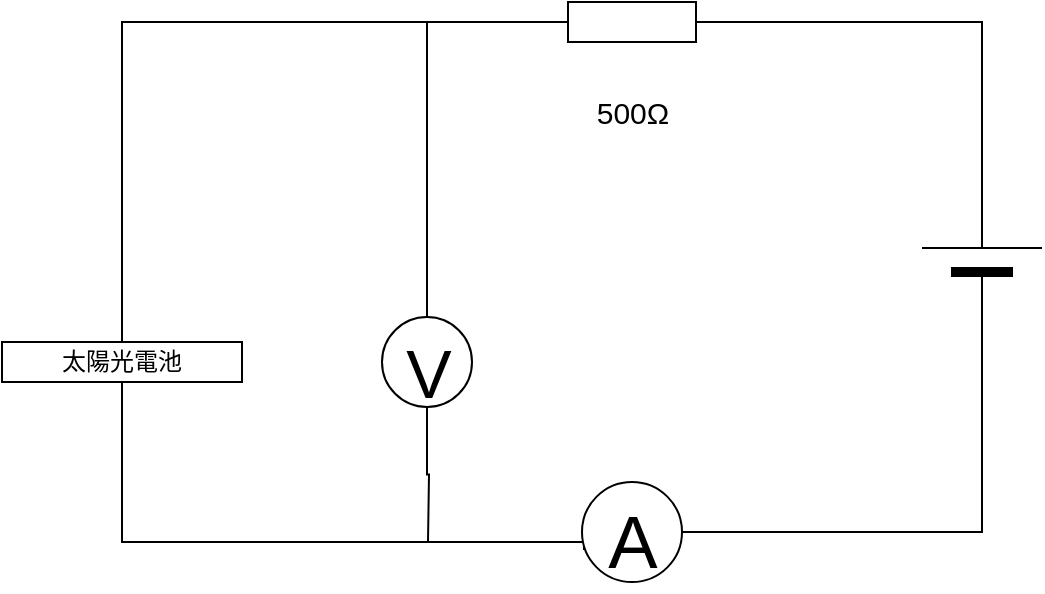 <mxfile version="15.7.4" type="github">
  <diagram id="mflet01mKcNOprLp3C8A" name="ページ1">
    <mxGraphModel dx="460" dy="814" grid="1" gridSize="10" guides="1" tooltips="1" connect="1" arrows="1" fold="1" page="1" pageScale="1" pageWidth="827" pageHeight="1169" math="0" shadow="0">
      <root>
        <mxCell id="0" />
        <mxCell id="1" parent="0" />
        <mxCell id="b01LTP_591k1olKWwIqR-4" style="edgeStyle=orthogonalEdgeStyle;rounded=0;orthogonalLoop=1;jettySize=auto;html=1;entryX=0.02;entryY=0.68;entryDx=0;entryDy=0;entryPerimeter=0;fontSize=32;endArrow=none;endFill=0;" edge="1" parent="1" source="b01LTP_591k1olKWwIqR-1" target="b01LTP_591k1olKWwIqR-3">
          <mxGeometry relative="1" as="geometry">
            <Array as="points">
              <mxPoint x="120" y="470" />
              <mxPoint x="351" y="470" />
            </Array>
          </mxGeometry>
        </mxCell>
        <mxCell id="b01LTP_591k1olKWwIqR-1" value="太陽光電池" style="rounded=0;whiteSpace=wrap;html=1;" vertex="1" parent="1">
          <mxGeometry x="60" y="370" width="120" height="20" as="geometry" />
        </mxCell>
        <mxCell id="b01LTP_591k1olKWwIqR-10" style="edgeStyle=orthogonalEdgeStyle;rounded=0;orthogonalLoop=1;jettySize=auto;html=1;fontSize=37;endArrow=none;endFill=0;" edge="1" parent="1" source="b01LTP_591k1olKWwIqR-2">
          <mxGeometry relative="1" as="geometry">
            <mxPoint x="272.5" y="210" as="targetPoint" />
          </mxGeometry>
        </mxCell>
        <mxCell id="b01LTP_591k1olKWwIqR-11" style="edgeStyle=orthogonalEdgeStyle;rounded=0;orthogonalLoop=1;jettySize=auto;html=1;fontSize=37;endArrow=none;endFill=0;" edge="1" parent="1" source="b01LTP_591k1olKWwIqR-2">
          <mxGeometry relative="1" as="geometry">
            <mxPoint x="273" y="470" as="targetPoint" />
          </mxGeometry>
        </mxCell>
        <mxCell id="b01LTP_591k1olKWwIqR-2" value="&lt;font style=&quot;font-size: 34px&quot;&gt;V&lt;/font&gt;" style="verticalLabelPosition=middle;shadow=0;dashed=0;align=center;html=1;verticalAlign=middle;strokeWidth=1;shape=ellipse;aspect=fixed;fontSize=50;" vertex="1" parent="1">
          <mxGeometry x="250" y="357.5" width="45" height="45" as="geometry" />
        </mxCell>
        <mxCell id="b01LTP_591k1olKWwIqR-3" value="&lt;font style=&quot;font-size: 37px&quot;&gt;A&lt;/font&gt;" style="verticalLabelPosition=middle;shadow=0;dashed=0;align=center;html=1;verticalAlign=middle;strokeWidth=1;shape=ellipse;aspect=fixed;fontSize=50;" vertex="1" parent="1">
          <mxGeometry x="350" y="440" width="50" height="50" as="geometry" />
        </mxCell>
        <mxCell id="b01LTP_591k1olKWwIqR-8" style="edgeStyle=orthogonalEdgeStyle;rounded=0;orthogonalLoop=1;jettySize=auto;html=1;entryX=0.5;entryY=0;entryDx=0;entryDy=0;fontSize=37;endArrow=none;endFill=0;" edge="1" parent="1" source="b01LTP_591k1olKWwIqR-7" target="b01LTP_591k1olKWwIqR-1">
          <mxGeometry relative="1" as="geometry" />
        </mxCell>
        <mxCell id="b01LTP_591k1olKWwIqR-7" value="&lt;font style=&quot;font-size: 15px&quot;&gt;500Ω&lt;/font&gt;" style="pointerEvents=1;verticalLabelPosition=bottom;shadow=0;dashed=0;align=center;html=1;verticalAlign=top;shape=mxgraph.electrical.resistors.resistor_1;fontSize=37;" vertex="1" parent="1">
          <mxGeometry x="325" y="200" width="100" height="20" as="geometry" />
        </mxCell>
        <mxCell id="b01LTP_591k1olKWwIqR-13" style="edgeStyle=orthogonalEdgeStyle;rounded=0;orthogonalLoop=1;jettySize=auto;html=1;entryX=1;entryY=0.5;entryDx=0;entryDy=0;fontSize=37;endArrow=none;endFill=0;" edge="1" parent="1" source="b01LTP_591k1olKWwIqR-12" target="b01LTP_591k1olKWwIqR-3">
          <mxGeometry relative="1" as="geometry">
            <Array as="points">
              <mxPoint x="550" y="465" />
            </Array>
          </mxGeometry>
        </mxCell>
        <mxCell id="b01LTP_591k1olKWwIqR-14" style="edgeStyle=orthogonalEdgeStyle;rounded=0;orthogonalLoop=1;jettySize=auto;html=1;entryX=1;entryY=0.5;entryDx=0;entryDy=0;entryPerimeter=0;fontSize=37;endArrow=none;endFill=0;" edge="1" parent="1" source="b01LTP_591k1olKWwIqR-12" target="b01LTP_591k1olKWwIqR-7">
          <mxGeometry relative="1" as="geometry">
            <Array as="points">
              <mxPoint x="550" y="210" />
            </Array>
          </mxGeometry>
        </mxCell>
        <mxCell id="b01LTP_591k1olKWwIqR-12" value="" style="verticalLabelPosition=bottom;shadow=0;dashed=0;align=center;fillColor=#000000;html=1;verticalAlign=top;strokeWidth=1;shape=mxgraph.electrical.miscellaneous.monocell_battery;fontSize=37;rotation=-90;" vertex="1" parent="1">
          <mxGeometry x="500" y="298" width="100" height="60" as="geometry" />
        </mxCell>
      </root>
    </mxGraphModel>
  </diagram>
</mxfile>

